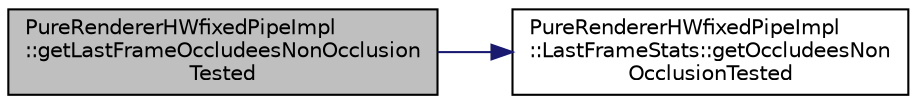 digraph "PureRendererHWfixedPipeImpl::getLastFrameOccludeesNonOcclusionTested"
{
 // LATEX_PDF_SIZE
  edge [fontname="Helvetica",fontsize="10",labelfontname="Helvetica",labelfontsize="10"];
  node [fontname="Helvetica",fontsize="10",shape=record];
  rankdir="LR";
  Node1 [label="PureRendererHWfixedPipeImpl\l::getLastFrameOccludeesNonOcclusion\lTested",height=0.2,width=0.4,color="black", fillcolor="grey75", style="filled", fontcolor="black",tooltip="Returns number of occludees that had occlusion test disabled in last frame."];
  Node1 -> Node2 [color="midnightblue",fontsize="10",style="solid",fontname="Helvetica"];
  Node2 [label="PureRendererHWfixedPipeImpl\l::LastFrameStats::getOccludeesNon\lOcclusionTested",height=0.2,width=0.4,color="black", fillcolor="white", style="filled",URL="$class_pure_renderer_h_wfixed_pipe_impl_1_1_last_frame_stats.html#a207435f46dbfdb748561de398d30fe35",tooltip=" "];
}
